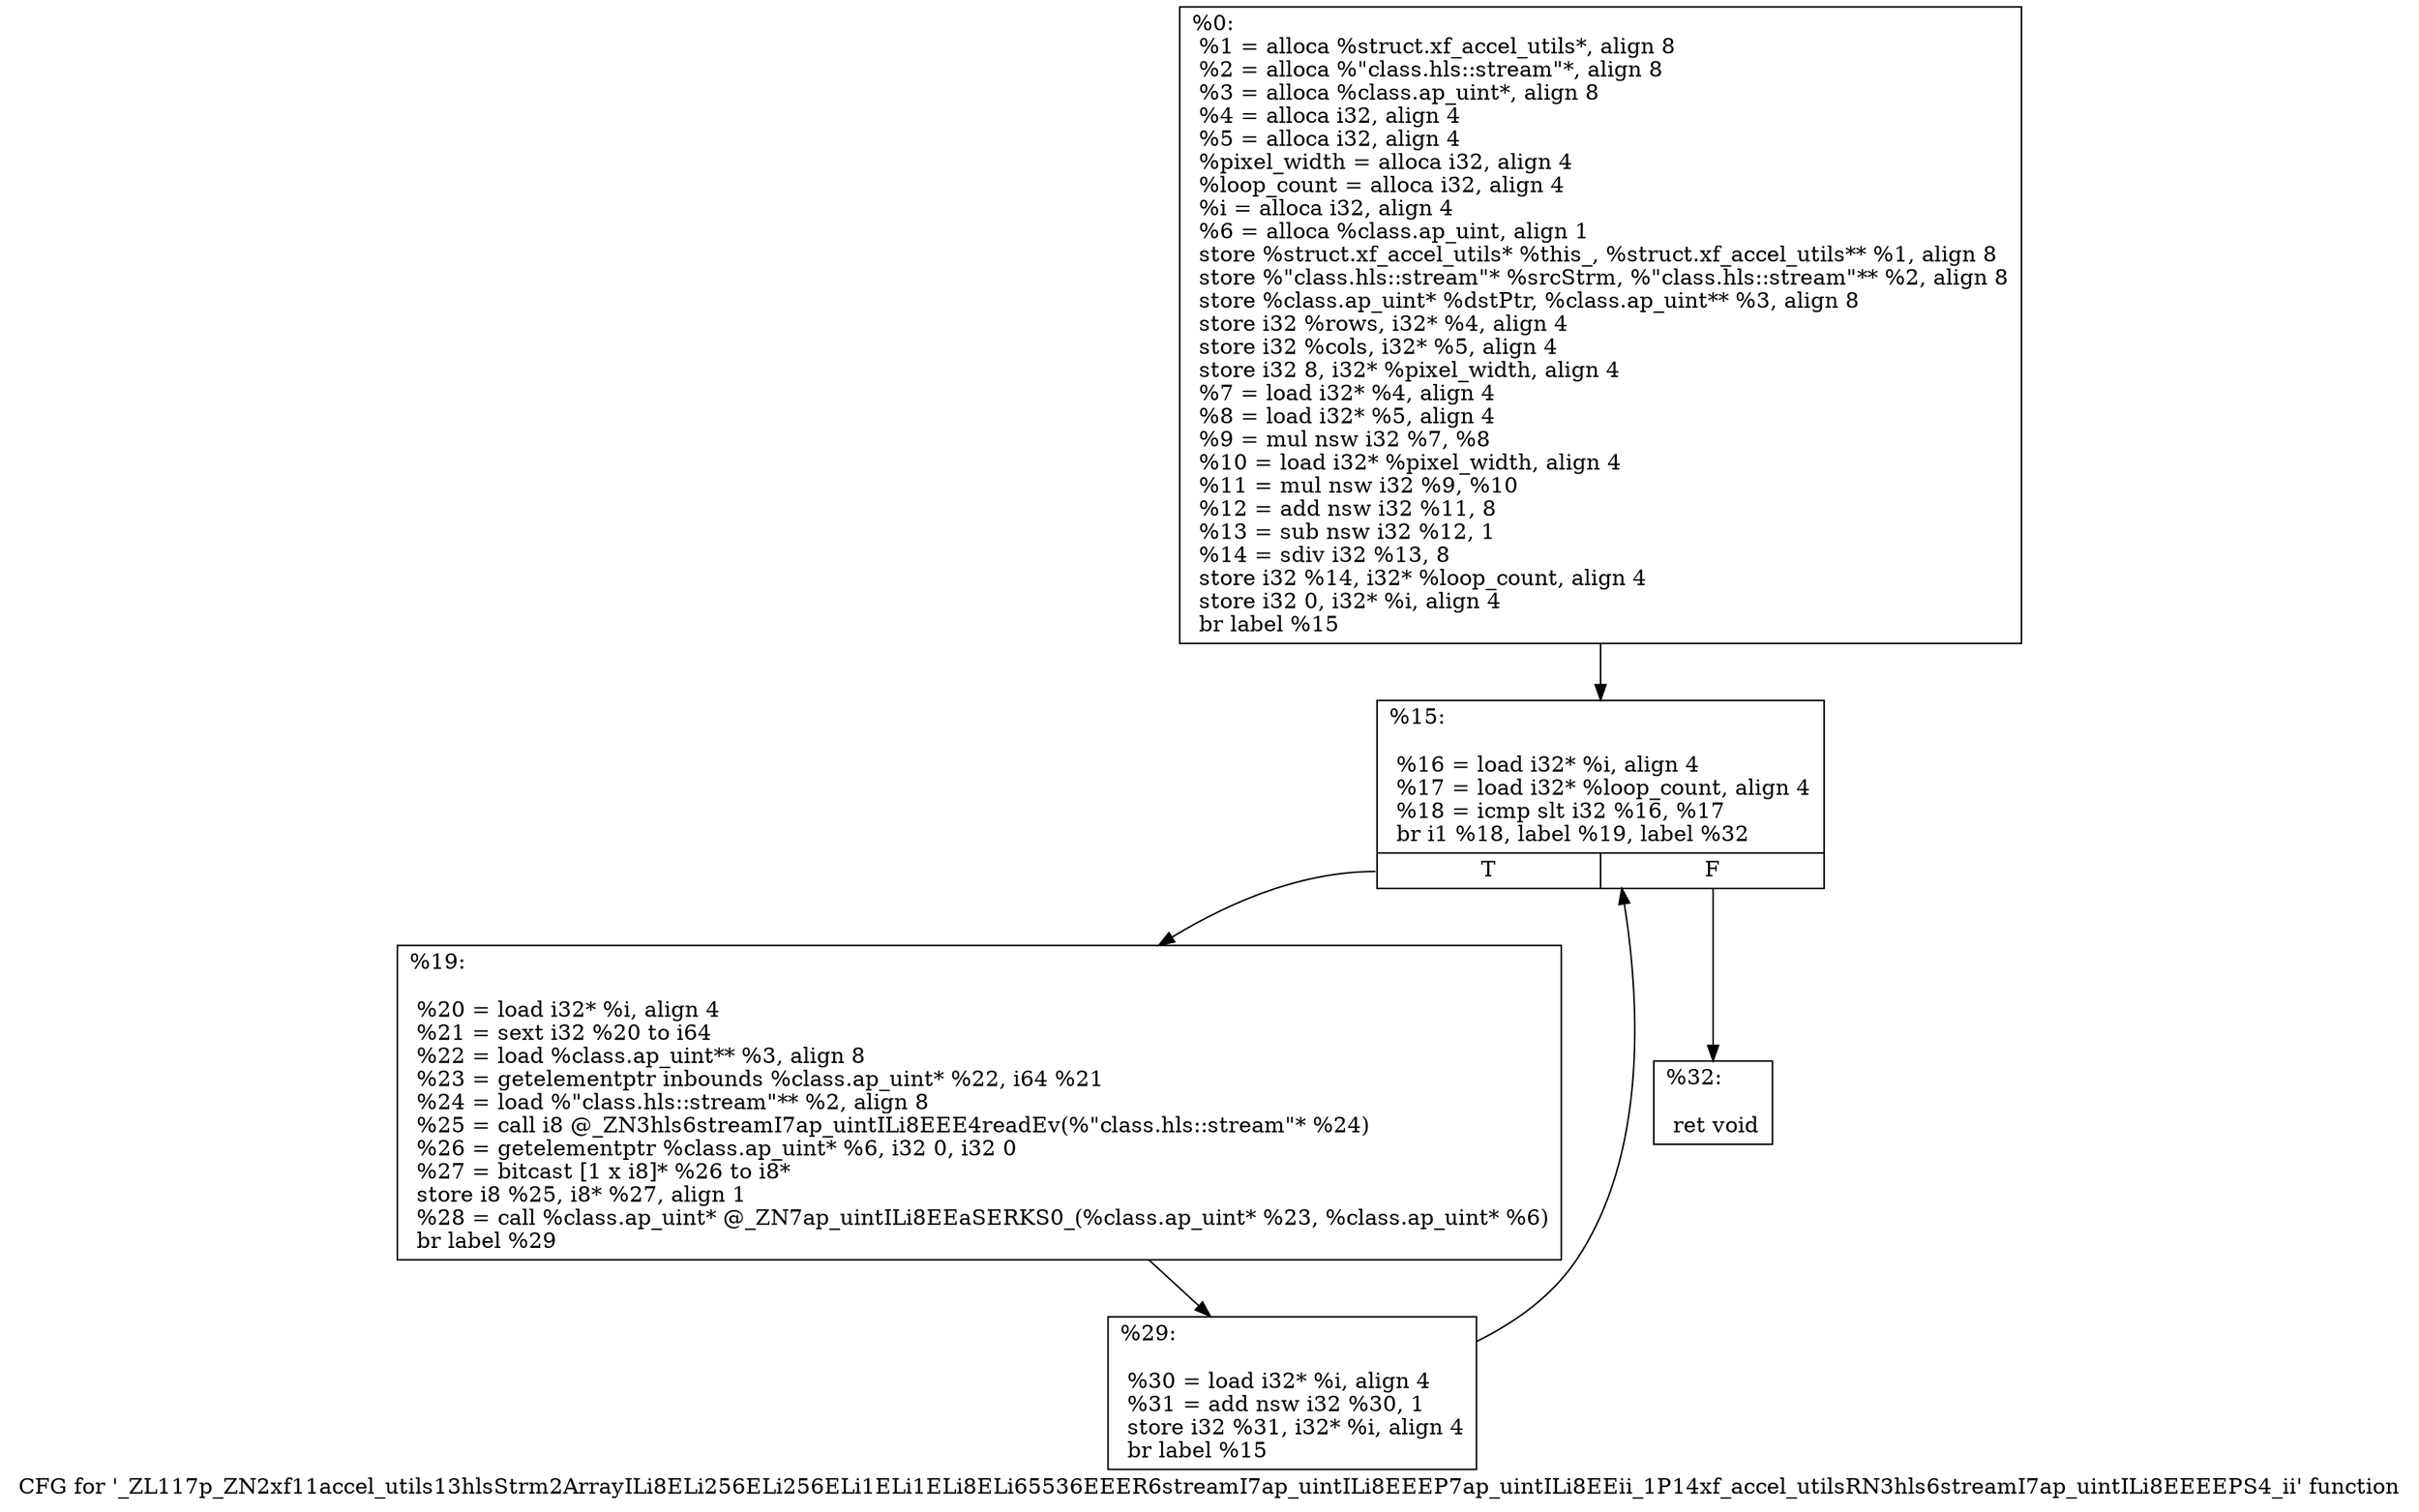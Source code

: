 digraph "CFG for '_ZL117p_ZN2xf11accel_utils13hlsStrm2ArrayILi8ELi256ELi256ELi1ELi1ELi8ELi65536EEER6streamI7ap_uintILi8EEEP7ap_uintILi8EEii_1P14xf_accel_utilsRN3hls6streamI7ap_uintILi8EEEEPS4_ii' function" {
	label="CFG for '_ZL117p_ZN2xf11accel_utils13hlsStrm2ArrayILi8ELi256ELi256ELi1ELi1ELi8ELi65536EEER6streamI7ap_uintILi8EEEP7ap_uintILi8EEii_1P14xf_accel_utilsRN3hls6streamI7ap_uintILi8EEEEPS4_ii' function";

	Node0x2f94d70 [shape=record,label="{%0:\l  %1 = alloca %struct.xf_accel_utils*, align 8\l  %2 = alloca %\"class.hls::stream\"*, align 8\l  %3 = alloca %class.ap_uint*, align 8\l  %4 = alloca i32, align 4\l  %5 = alloca i32, align 4\l  %pixel_width = alloca i32, align 4\l  %loop_count = alloca i32, align 4\l  %i = alloca i32, align 4\l  %6 = alloca %class.ap_uint, align 1\l  store %struct.xf_accel_utils* %this_, %struct.xf_accel_utils** %1, align 8\l  store %\"class.hls::stream\"* %srcStrm, %\"class.hls::stream\"** %2, align 8\l  store %class.ap_uint* %dstPtr, %class.ap_uint** %3, align 8\l  store i32 %rows, i32* %4, align 4\l  store i32 %cols, i32* %5, align 4\l  store i32 8, i32* %pixel_width, align 4\l  %7 = load i32* %4, align 4\l  %8 = load i32* %5, align 4\l  %9 = mul nsw i32 %7, %8\l  %10 = load i32* %pixel_width, align 4\l  %11 = mul nsw i32 %9, %10\l  %12 = add nsw i32 %11, 8\l  %13 = sub nsw i32 %12, 1\l  %14 = sdiv i32 %13, 8\l  store i32 %14, i32* %loop_count, align 4\l  store i32 0, i32* %i, align 4\l  br label %15\l}"];
	Node0x2f94d70 -> Node0x2f95c20;
	Node0x2f95c20 [shape=record,label="{%15:\l\l  %16 = load i32* %i, align 4\l  %17 = load i32* %loop_count, align 4\l  %18 = icmp slt i32 %16, %17\l  br i1 %18, label %19, label %32\l|{<s0>T|<s1>F}}"];
	Node0x2f95c20:s0 -> Node0x2f95e00;
	Node0x2f95c20:s1 -> Node0x2f95e60;
	Node0x2f95e00 [shape=record,label="{%19:\l\l  %20 = load i32* %i, align 4\l  %21 = sext i32 %20 to i64\l  %22 = load %class.ap_uint** %3, align 8\l  %23 = getelementptr inbounds %class.ap_uint* %22, i64 %21\l  %24 = load %\"class.hls::stream\"** %2, align 8\l  %25 = call i8 @_ZN3hls6streamI7ap_uintILi8EEE4readEv(%\"class.hls::stream\"* %24)\l  %26 = getelementptr %class.ap_uint* %6, i32 0, i32 0\l  %27 = bitcast [1 x i8]* %26 to i8*\l  store i8 %25, i8* %27, align 1\l  %28 = call %class.ap_uint* @_ZN7ap_uintILi8EEaSERKS0_(%class.ap_uint* %23, %class.ap_uint* %6)\l  br label %29\l}"];
	Node0x2f95e00 -> Node0x2f96620;
	Node0x2f96620 [shape=record,label="{%29:\l\l  %30 = load i32* %i, align 4\l  %31 = add nsw i32 %30, 1\l  store i32 %31, i32* %i, align 4\l  br label %15\l}"];
	Node0x2f96620 -> Node0x2f95c20;
	Node0x2f95e60 [shape=record,label="{%32:\l\l  ret void\l}"];
}
